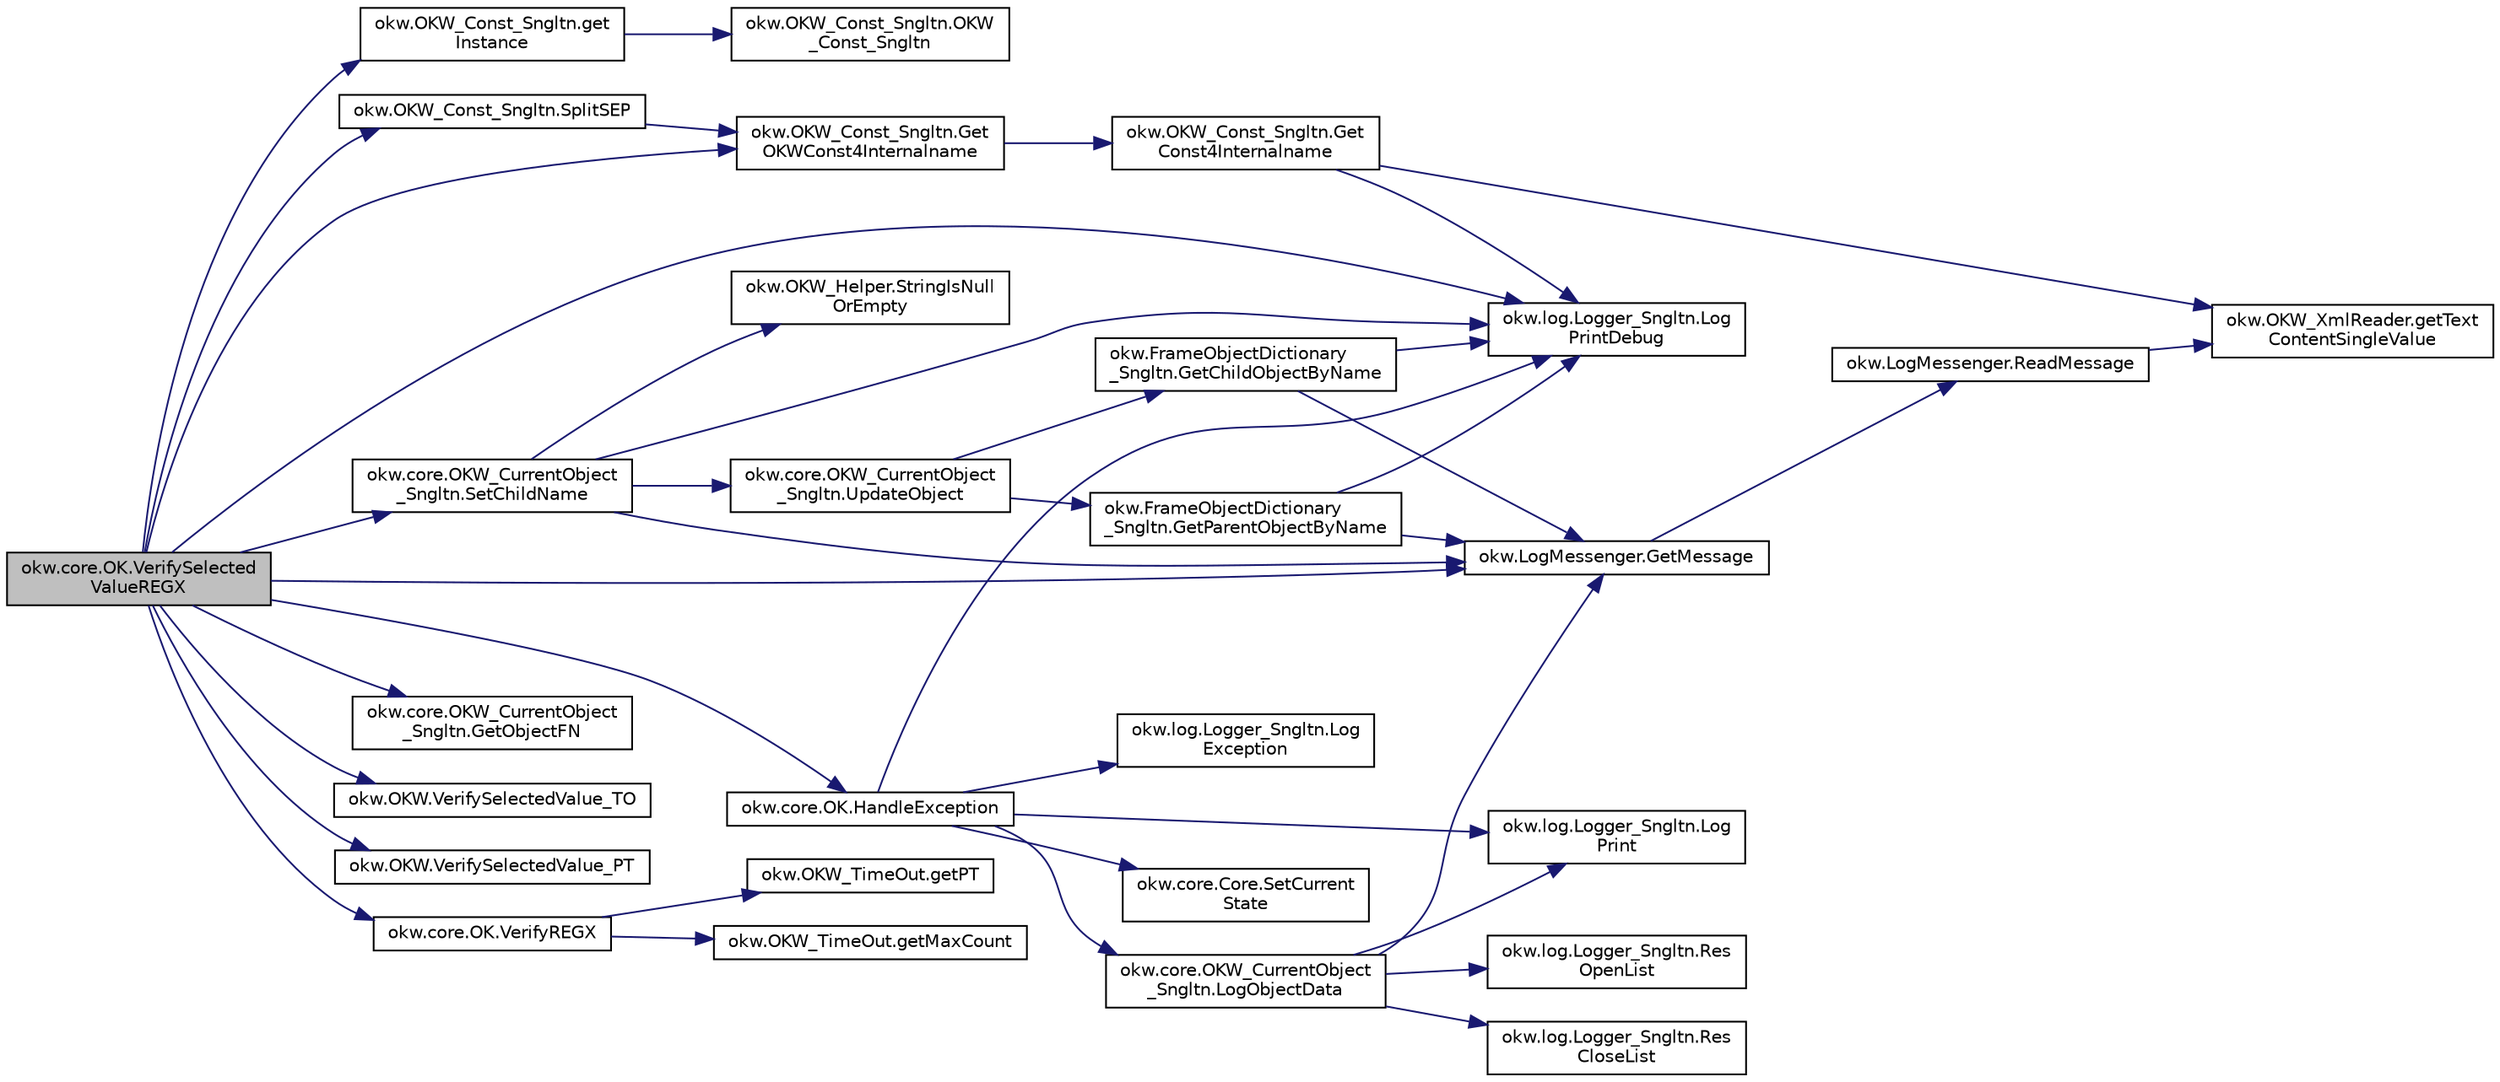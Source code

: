digraph "okw.core.OK.VerifySelectedValueREGX"
{
 // INTERACTIVE_SVG=YES
  edge [fontname="Helvetica",fontsize="10",labelfontname="Helvetica",labelfontsize="10"];
  node [fontname="Helvetica",fontsize="10",shape=record];
  rankdir="LR";
  Node1185 [label="okw.core.OK.VerifySelected\lValueREGX",height=0.2,width=0.4,color="black", fillcolor="grey75", style="filled", fontcolor="black"];
  Node1185 -> Node1186 [color="midnightblue",fontsize="10",style="solid",fontname="Helvetica"];
  Node1186 [label="okw.OKW_Const_Sngltn.get\lInstance",height=0.2,width=0.4,color="black", fillcolor="white", style="filled",URL="$classokw_1_1_o_k_w___const___sngltn.html#afdb8f095b58cbd870dbb8eb353e3b0bf",tooltip="Holt die einzige Instanz dieser Klasse. "];
  Node1186 -> Node1187 [color="midnightblue",fontsize="10",style="solid",fontname="Helvetica"];
  Node1187 [label="okw.OKW_Const_Sngltn.OKW\l_Const_Sngltn",height=0.2,width=0.4,color="black", fillcolor="white", style="filled",URL="$classokw_1_1_o_k_w___const___sngltn.html#a8404c43fc549df30d37c369c7d6e89ae",tooltip="Privater Konstruktor ohne Parameter im Entwurfsmuster Singelton initialisiert die Klasse OKW_Const..."];
  Node1185 -> Node1188 [color="midnightblue",fontsize="10",style="solid",fontname="Helvetica"];
  Node1188 [label="okw.OKW_Const_Sngltn.Get\lOKWConst4Internalname",height=0.2,width=0.4,color="black", fillcolor="white", style="filled",URL="$classokw_1_1_o_k_w___const___sngltn.html#a02c05c79f7ea6e862a81a64ce23941fd",tooltip="Methode ermittelt für Internalname und der aktuell eingestellten Sprache den Wert für OKWConst..."];
  Node1188 -> Node1189 [color="midnightblue",fontsize="10",style="solid",fontname="Helvetica"];
  Node1189 [label="okw.OKW_Const_Sngltn.Get\lConst4Internalname",height=0.2,width=0.4,color="black", fillcolor="white", style="filled",URL="$classokw_1_1_o_k_w___const___sngltn.html#a51cde06bf07e855ba4d69ff36b9a27f7",tooltip="Methode ermittelt für Internalname und der aktuell eingestellten Sprache den Wert für Const..."];
  Node1189 -> Node1190 [color="midnightblue",fontsize="10",style="solid",fontname="Helvetica"];
  Node1190 [label="okw.log.Logger_Sngltn.Log\lPrintDebug",height=0.2,width=0.4,color="black", fillcolor="white", style="filled",URL="$classokw_1_1log_1_1_logger___sngltn.html#a313f97c79ba4662d9daaf7f537dd02f4",tooltip="Loggt eine Nachricht. "];
  Node1189 -> Node1191 [color="midnightblue",fontsize="10",style="solid",fontname="Helvetica"];
  Node1191 [label="okw.OKW_XmlReader.getText\lContentSingleValue",height=0.2,width=0.4,color="black", fillcolor="white", style="filled",URL="$classokw_1_1_o_k_w___xml_reader.html#ab920b5335a2e1429c14cc5f8e79f39eb",tooltip="Lies den TextContent eines Tag. "];
  Node1185 -> Node1190 [color="midnightblue",fontsize="10",style="solid",fontname="Helvetica"];
  Node1185 -> Node1192 [color="midnightblue",fontsize="10",style="solid",fontname="Helvetica"];
  Node1192 [label="okw.LogMessenger.GetMessage",height=0.2,width=0.4,color="black", fillcolor="white", style="filled",URL="$classokw_1_1_log_messenger.html#af225d1f037d47b3b085175c09d78bdd2",tooltip="Holt die Log-Meldung für MethodeNmae/Textkey ohne weitere Parameter. "];
  Node1192 -> Node1193 [color="midnightblue",fontsize="10",style="solid",fontname="Helvetica"];
  Node1193 [label="okw.LogMessenger.ReadMessage",height=0.2,width=0.4,color="black", fillcolor="white", style="filled",URL="$classokw_1_1_log_messenger.html#a530cd6ab82ec82a04206a2e976ec06e3",tooltip="Interne Kernfunktion holt die Log-Meldung mit Platzhaltern aus der XML-Datei. "];
  Node1193 -> Node1191 [color="midnightblue",fontsize="10",style="solid",fontname="Helvetica"];
  Node1185 -> Node1194 [color="midnightblue",fontsize="10",style="solid",fontname="Helvetica"];
  Node1194 [label="okw.OKW_Const_Sngltn.SplitSEP",height=0.2,width=0.4,color="black", fillcolor="white", style="filled",URL="$classokw_1_1_o_k_w___const___sngltn.html#a3851ae4f27e2ae512749767b86b3fc13",tooltip="Methode trennt einen String und wandelt diesen in einen ListString um. "];
  Node1194 -> Node1188 [color="midnightblue",fontsize="10",style="solid",fontname="Helvetica"];
  Node1185 -> Node1195 [color="midnightblue",fontsize="10",style="solid",fontname="Helvetica"];
  Node1195 [label="okw.core.OKW_CurrentObject\l_Sngltn.SetChildName",height=0.2,width=0.4,color="black", fillcolor="white", style="filled",URL="$classokw_1_1core_1_1_o_k_w___current_object___sngltn.html#aaf87c468ae2476e28fe8a4fb8f996277",tooltip="Setzt das Kindobjekt. "];
  Node1195 -> Node1190 [color="midnightblue",fontsize="10",style="solid",fontname="Helvetica"];
  Node1195 -> Node1192 [color="midnightblue",fontsize="10",style="solid",fontname="Helvetica"];
  Node1195 -> Node1196 [color="midnightblue",fontsize="10",style="solid",fontname="Helvetica"];
  Node1196 [label="okw.OKW_Helper.StringIsNull\lOrEmpty",height=0.2,width=0.4,color="black", fillcolor="white", style="filled",URL="$classokw_1_1_o_k_w___helper.html#ac042a51d58d56ede78ecff1b082f72f3",tooltip="Prüft ob der gegeben String fpsStrin null oder leer (\"\") ist. "];
  Node1195 -> Node1197 [color="midnightblue",fontsize="10",style="solid",fontname="Helvetica"];
  Node1197 [label="okw.core.OKW_CurrentObject\l_Sngltn.UpdateObject",height=0.2,width=0.4,color="black", fillcolor="white", style="filled",URL="$classokw_1_1core_1_1_o_k_w___current_object___sngltn.html#ae9a94a0fbfc07ca5f94e2acf44abee3a",tooltip="Methode aktualisert zwei Werte: "];
  Node1197 -> Node1198 [color="midnightblue",fontsize="10",style="solid",fontname="Helvetica"];
  Node1198 [label="okw.FrameObjectDictionary\l_Sngltn.GetParentObjectByName",height=0.2,width=0.4,color="black", fillcolor="white", style="filled",URL="$classokw_1_1_frame_object_dictionary___sngltn.html#ad8f8fa2d1e817d6390238be819f0fc35",tooltip="Die Methode liefert das Frame-Object des gegebenen FN eines Fensterobjektes zurück. "];
  Node1198 -> Node1190 [color="midnightblue",fontsize="10",style="solid",fontname="Helvetica"];
  Node1198 -> Node1192 [color="midnightblue",fontsize="10",style="solid",fontname="Helvetica"];
  Node1197 -> Node1199 [color="midnightblue",fontsize="10",style="solid",fontname="Helvetica"];
  Node1199 [label="okw.FrameObjectDictionary\l_Sngltn.GetChildObjectByName",height=0.2,width=0.4,color="black", fillcolor="white", style="filled",URL="$classokw_1_1_frame_object_dictionary___sngltn.html#ad6907b6c5e325dcb48932a56aefdbd38",tooltip="Die Methode liefert das Objekt des gegebenen Kindobjekttests zurück. "];
  Node1199 -> Node1190 [color="midnightblue",fontsize="10",style="solid",fontname="Helvetica"];
  Node1199 -> Node1192 [color="midnightblue",fontsize="10",style="solid",fontname="Helvetica"];
  Node1185 -> Node1200 [color="midnightblue",fontsize="10",style="solid",fontname="Helvetica"];
  Node1200 [label="okw.core.OKW_CurrentObject\l_Sngltn.GetObjectFN",height=0.2,width=0.4,color="black", fillcolor="white", style="filled",URL="$classokw_1_1core_1_1_o_k_w___current_object___sngltn.html#a556e288e0c461d114206577d37296161",tooltip="Ermittelt den ObjektNamen des aktuellen Objektes. "];
  Node1185 -> Node1201 [color="midnightblue",fontsize="10",style="solid",fontname="Helvetica"];
  Node1201 [label="okw.OKW.VerifySelectedValue_TO",height=0.2,width=0.4,color="black", fillcolor="white", style="filled",URL="$interfaceokw_1_1_o_k_w.html#a7371741dc0c7311f45fa72822d41da17",tooltip="TimeOut in [s] für das Schlüsselwort VerifySelectedValue. "];
  Node1185 -> Node1202 [color="midnightblue",fontsize="10",style="solid",fontname="Helvetica"];
  Node1202 [label="okw.OKW.VerifySelectedValue_PT",height=0.2,width=0.4,color="black", fillcolor="white", style="filled",URL="$interfaceokw_1_1_o_k_w.html#aa66dfee6a52c8f6dfc422159e47fdc1d",tooltip="Polling Time in [ms] für das Schlüsselwort VerifySelectedValue. "];
  Node1185 -> Node1203 [color="midnightblue",fontsize="10",style="solid",fontname="Helvetica"];
  Node1203 [label="okw.core.OK.VerifyREGX",height=0.2,width=0.4,color="black", fillcolor="white", style="filled",URL="$classokw_1_1core_1_1_o_k.html#a6576c3dc19a798e33c694c9f2cd0bbbf"];
  Node1203 -> Node1204 [color="midnightblue",fontsize="10",style="solid",fontname="Helvetica"];
  Node1204 [label="okw.OKW_TimeOut.getMaxCount",height=0.2,width=0.4,color="black", fillcolor="white", style="filled",URL="$classokw_1_1_o_k_w___time_out.html#adf7b9cc33db065c1f284bb5db2227b51",tooltip="Anzahl der berechnetten Zyklen. "];
  Node1203 -> Node1205 [color="midnightblue",fontsize="10",style="solid",fontname="Helvetica"];
  Node1205 [label="okw.OKW_TimeOut.getPT",height=0.2,width=0.4,color="black", fillcolor="white", style="filled",URL="$classokw_1_1_o_k_w___time_out.html#ab7142e5e6adc82f308a70177c71ced2c",tooltip="Wartezeit zwischen zwei Pollings in [ms]. "];
  Node1185 -> Node1206 [color="midnightblue",fontsize="10",style="solid",fontname="Helvetica"];
  Node1206 [label="okw.core.OK.HandleException",height=0.2,width=0.4,color="black", fillcolor="white", style="filled",URL="$classokw_1_1core_1_1_o_k.html#a1d020010a639b1aba44f93f4d046611d",tooltip="Zentrale Exception-Behandlung. "];
  Node1206 -> Node1207 [color="midnightblue",fontsize="10",style="solid",fontname="Helvetica"];
  Node1207 [label="okw.log.Logger_Sngltn.Log\lPrint",height=0.2,width=0.4,color="black", fillcolor="white", style="filled",URL="$classokw_1_1log_1_1_logger___sngltn.html#a8ebceaddd6cc6963ddb8e08c72ea808c",tooltip="LogPrint Function: Prints the values of expressions to the results file. "];
  Node1206 -> Node1208 [color="midnightblue",fontsize="10",style="solid",fontname="Helvetica"];
  Node1208 [label="okw.log.Logger_Sngltn.Log\lException",height=0.2,width=0.4,color="black", fillcolor="white", style="filled",URL="$classokw_1_1log_1_1_logger___sngltn.html#aa29d396a2b9df1ac57079d777c548181",tooltip="LogException Function: Logs a Script Exception to the results file. "];
  Node1206 -> Node1190 [color="midnightblue",fontsize="10",style="solid",fontname="Helvetica"];
  Node1206 -> Node1209 [color="midnightblue",fontsize="10",style="solid",fontname="Helvetica"];
  Node1209 [label="okw.core.OKW_CurrentObject\l_Sngltn.LogObjectData",height=0.2,width=0.4,color="black", fillcolor="white", style="filled",URL="$classokw_1_1core_1_1_o_k_w___current_object___sngltn.html#a01b48f2c86a2f91909143ee9063dfd86",tooltip="Methode gibt alle wichtigen Informationen zum aktuellen Objekt aus. "];
  Node1209 -> Node1210 [color="midnightblue",fontsize="10",style="solid",fontname="Helvetica"];
  Node1210 [label="okw.log.Logger_Sngltn.Res\lOpenList",height=0.2,width=0.4,color="black", fillcolor="white", style="filled",URL="$classokw_1_1log_1_1_logger___sngltn.html#ab4fc711bb4c754f251372ff3b14ab9c9",tooltip="Creates a new hierarchical level in the results file. "];
  Node1209 -> Node1207 [color="midnightblue",fontsize="10",style="solid",fontname="Helvetica"];
  Node1209 -> Node1192 [color="midnightblue",fontsize="10",style="solid",fontname="Helvetica"];
  Node1209 -> Node1211 [color="midnightblue",fontsize="10",style="solid",fontname="Helvetica"];
  Node1211 [label="okw.log.Logger_Sngltn.Res\lCloseList",height=0.2,width=0.4,color="black", fillcolor="white", style="filled",URL="$classokw_1_1log_1_1_logger___sngltn.html#a9b54104f7e0b4c0a473877b19dfaed56",tooltip="Closes a hierarchical level in the results file that was opened with ResOpenList. ..."];
  Node1206 -> Node1212 [color="midnightblue",fontsize="10",style="solid",fontname="Helvetica"];
  Node1212 [label="okw.core.Core.SetCurrent\lState",height=0.2,width=0.4,color="black", fillcolor="white", style="filled",URL="$classokw_1_1core_1_1_core.html#aafe6e3d88e810dabf350b37058d4af97",tooltip="Setter zum Setzen des aktuellen Zustandes. "];
}
